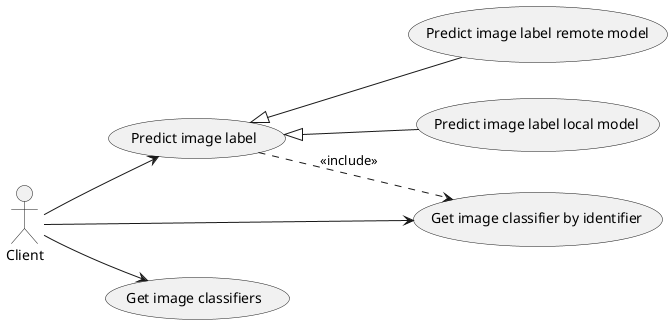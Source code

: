 
@startuml onesait.automl.use_cases

left to right direction

actor Client

usecase (Get image classifiers) as get_models
usecase (Get image classifier by identifier) as get_model_by_id
usecase (Predict image label) as predict_label
usecase (Predict image label remote model) as predict_label_remote
usecase (Predict image label local model) as predict_label_local

Client --> get_models
Client --> get_model_by_id
Client --> predict_label
predict_label ..> get_model_by_id : <<include>>
predict_label_remote -u-|> predict_label
predict_label_local -u-|> predict_label

@enduml
